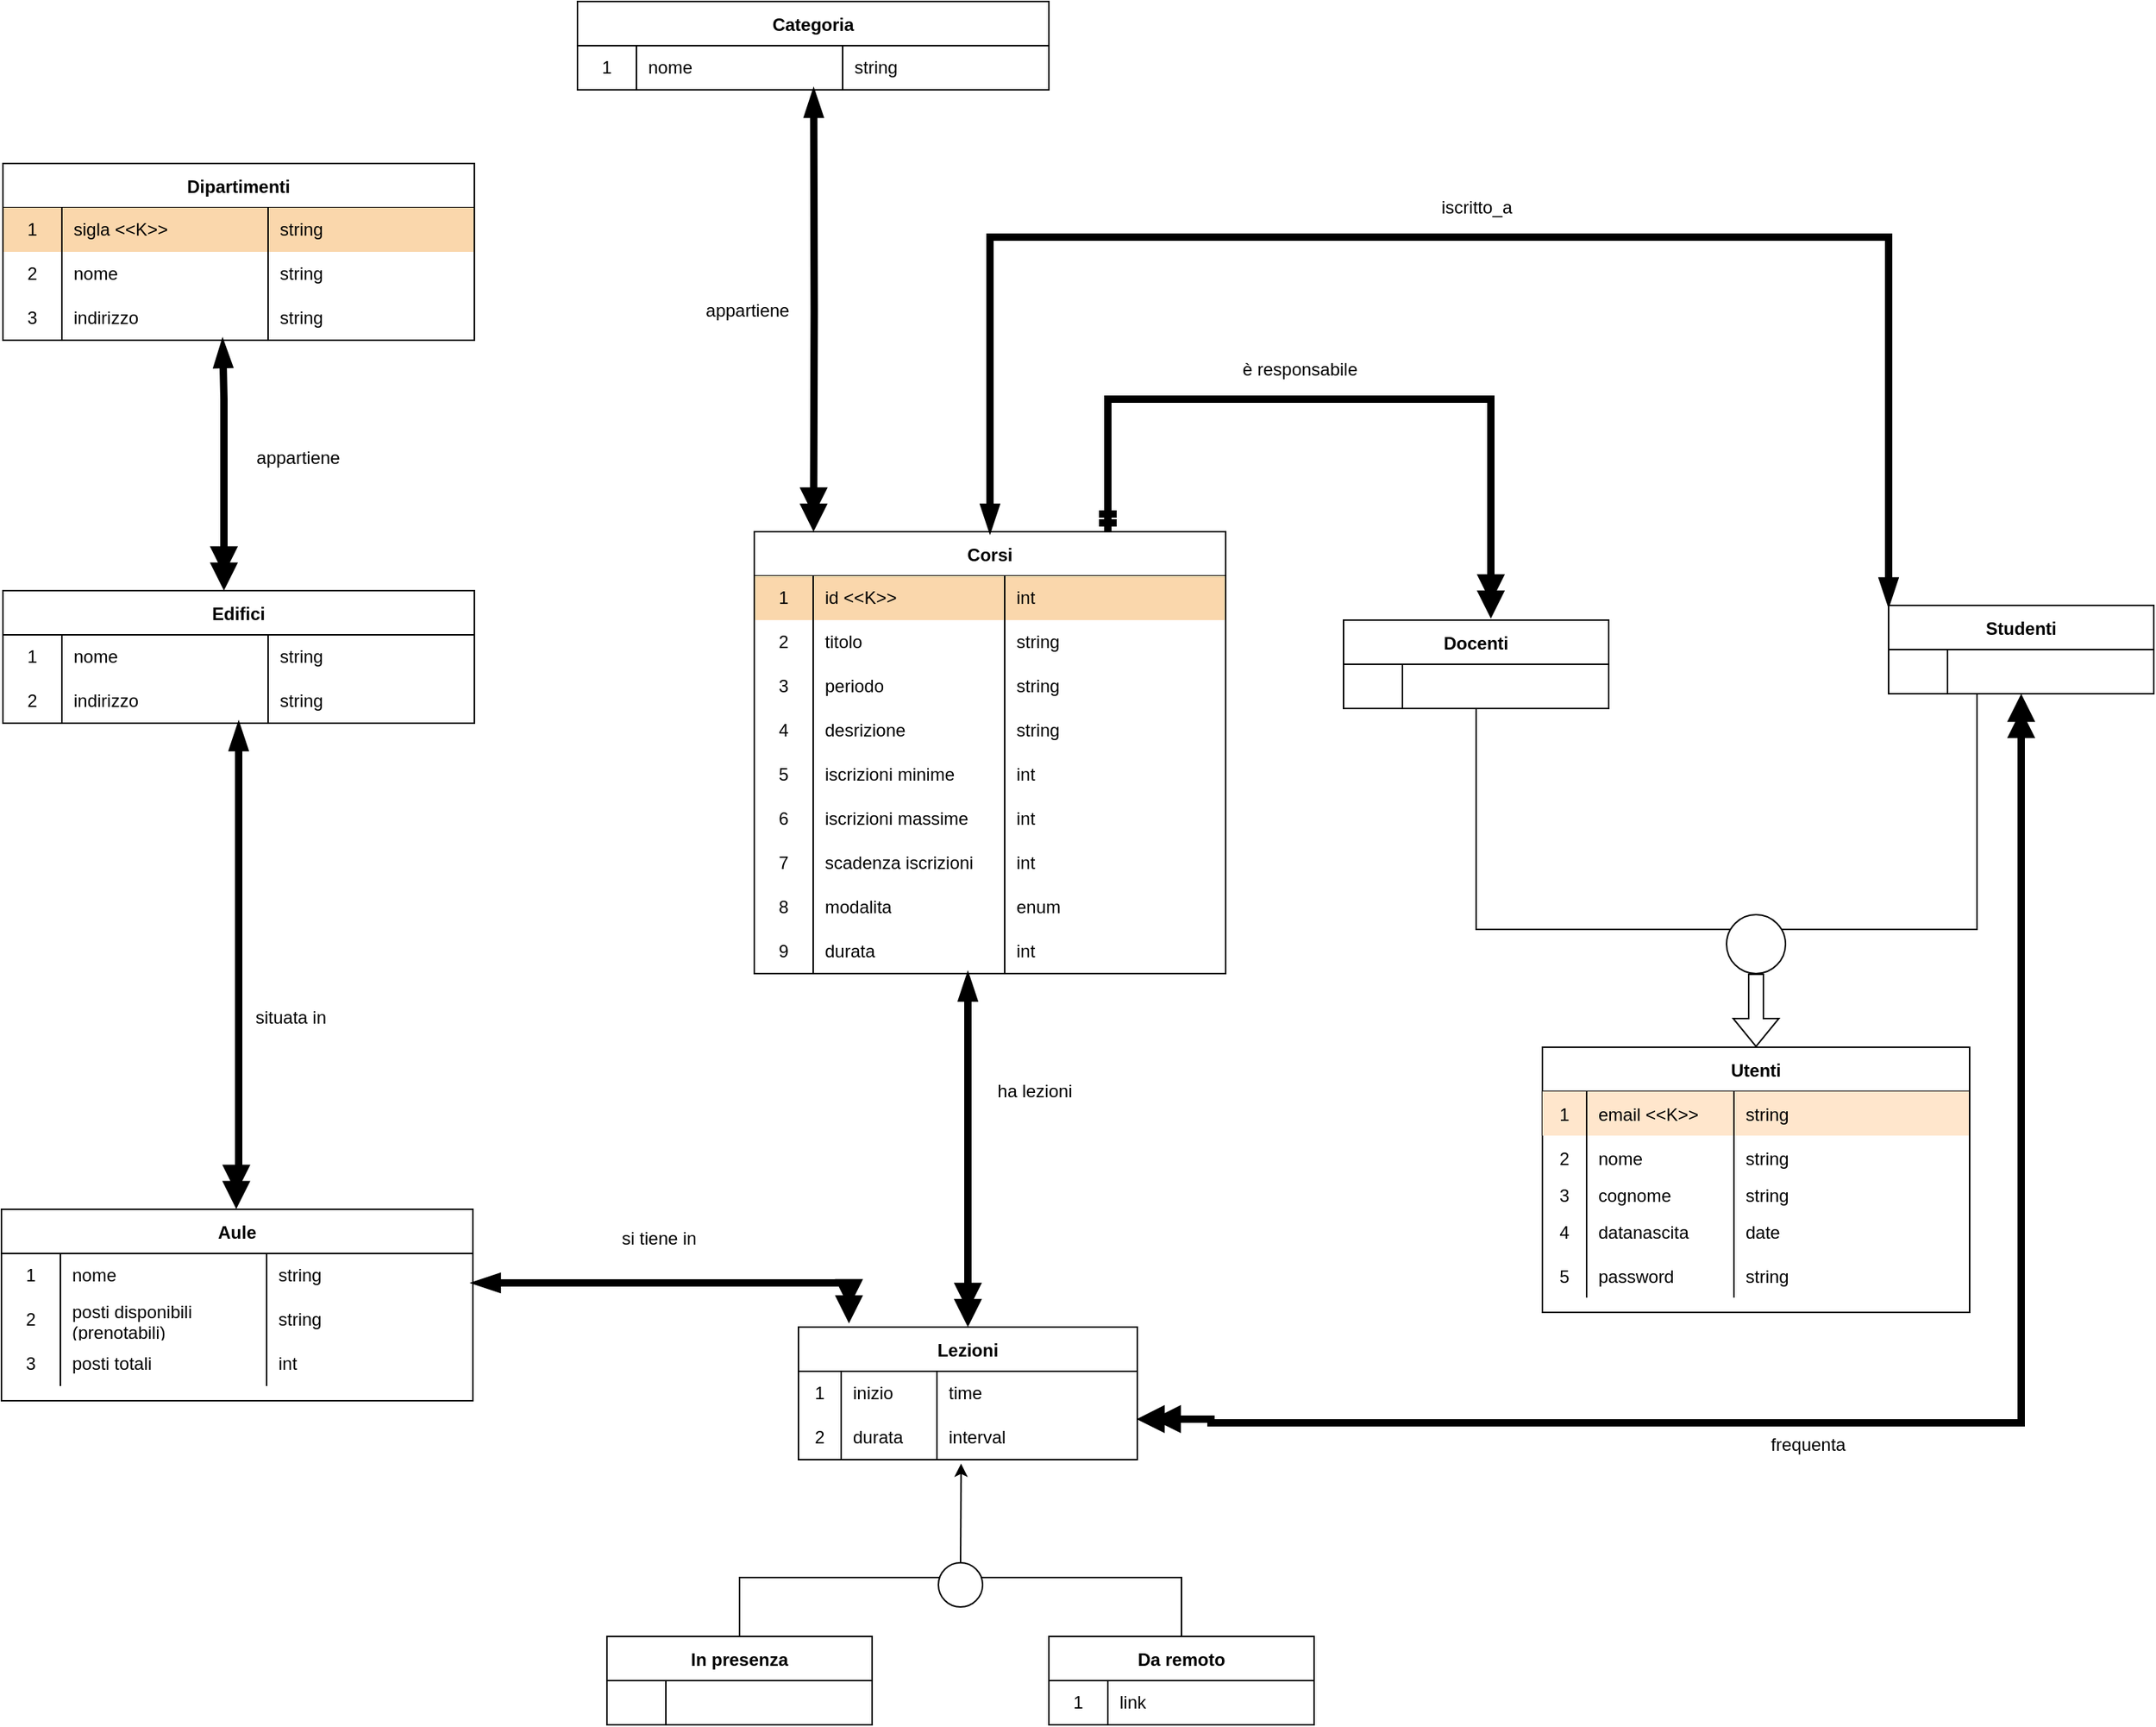 <mxfile version="20.0.3" type="device"><diagram id="sHn2VulerhKdcEC-MWLO" name="Page-1"><mxGraphModel dx="4858" dy="1851" grid="1" gridSize="10" guides="1" tooltips="1" connect="1" arrows="1" fold="1" page="1" pageScale="1" pageWidth="1200" pageHeight="1920" background="#ffffff" math="0" shadow="0"><root><mxCell id="0"/><mxCell id="1" parent="0"/><mxCell id="sQAmFmhZPRP_wy3EQSLz-35" style="edgeStyle=orthogonalEdgeStyle;rounded=0;orthogonalLoop=1;jettySize=auto;html=1;exitX=1;exitY=1;exitDx=0;exitDy=0;entryX=0;entryY=1;entryDx=0;entryDy=0;endArrow=none;endFill=0;" parent="1" source="sQAmFmhZPRP_wy3EQSLz-14" target="sQAmFmhZPRP_wy3EQSLz-24" edge="1"><mxGeometry relative="1" as="geometry"><Array as="points"><mxPoint x="500" y="540"/><mxPoint x="500" y="690"/><mxPoint x="840" y="690"/><mxPoint x="840" y="530"/></Array></mxGeometry></mxCell><mxCell id="sQAmFmhZPRP_wy3EQSLz-14" value="Docenti" style="shape=table;startSize=30;container=1;collapsible=0;childLayout=tableLayout;fixedRows=1;rowLines=0;fontStyle=1;" parent="1" vertex="1"><mxGeometry x="410" y="480" width="180" height="60" as="geometry"/></mxCell><mxCell id="sQAmFmhZPRP_wy3EQSLz-15" value="" style="shape=tableRow;horizontal=0;startSize=0;swimlaneHead=0;swimlaneBody=0;top=0;left=0;bottom=0;right=0;collapsible=0;dropTarget=0;fillColor=none;points=[[0,0.5],[1,0.5]];portConstraint=eastwest;" parent="sQAmFmhZPRP_wy3EQSLz-14" vertex="1"><mxGeometry y="30" width="180" height="30" as="geometry"/></mxCell><mxCell id="sQAmFmhZPRP_wy3EQSLz-16" value="" style="shape=partialRectangle;html=1;whiteSpace=wrap;connectable=0;fillColor=none;top=0;left=0;bottom=0;right=0;overflow=hidden;pointerEvents=1;" parent="sQAmFmhZPRP_wy3EQSLz-15" vertex="1"><mxGeometry width="40" height="30" as="geometry"><mxRectangle width="40" height="30" as="alternateBounds"/></mxGeometry></mxCell><mxCell id="sQAmFmhZPRP_wy3EQSLz-17" value="" style="shape=partialRectangle;html=1;whiteSpace=wrap;connectable=0;fillColor=none;top=0;left=0;bottom=0;right=0;align=left;spacingLeft=6;overflow=hidden;" parent="sQAmFmhZPRP_wy3EQSLz-15" vertex="1"><mxGeometry x="40" width="140" height="30" as="geometry"><mxRectangle width="140" height="30" as="alternateBounds"/></mxGeometry></mxCell><mxCell id="sQAmFmhZPRP_wy3EQSLz-104" style="edgeStyle=orthogonalEdgeStyle;rounded=0;orthogonalLoop=1;jettySize=auto;html=1;exitX=0.5;exitY=1;exitDx=0;exitDy=0;startArrow=doubleBlock;startFill=1;endArrow=doubleBlock;endFill=1;strokeWidth=5;entryX=0.998;entryY=1.082;entryDx=0;entryDy=0;entryPerimeter=0;" parent="1" source="sQAmFmhZPRP_wy3EQSLz-24" target="sQAmFmhZPRP_wy3EQSLz-38" edge="1"><mxGeometry relative="1" as="geometry"><mxPoint x="310" y="980" as="targetPoint"/><Array as="points"><mxPoint x="870" y="1025"/><mxPoint x="320" y="1025"/><mxPoint x="320" y="1023"/></Array></mxGeometry></mxCell><mxCell id="sQAmFmhZPRP_wy3EQSLz-24" value="Studenti" style="shape=table;startSize=30;container=1;collapsible=0;childLayout=tableLayout;fixedRows=1;rowLines=0;fontStyle=1;" parent="1" vertex="1"><mxGeometry x="780" y="470" width="180" height="60" as="geometry"/></mxCell><mxCell id="sQAmFmhZPRP_wy3EQSLz-25" value="" style="shape=tableRow;horizontal=0;startSize=0;swimlaneHead=0;swimlaneBody=0;top=0;left=0;bottom=0;right=0;collapsible=0;dropTarget=0;fillColor=none;points=[[0,0.5],[1,0.5]];portConstraint=eastwest;" parent="sQAmFmhZPRP_wy3EQSLz-24" vertex="1"><mxGeometry y="30" width="180" height="30" as="geometry"/></mxCell><mxCell id="sQAmFmhZPRP_wy3EQSLz-26" value="" style="shape=partialRectangle;html=1;whiteSpace=wrap;connectable=0;fillColor=none;top=0;left=0;bottom=0;right=0;overflow=hidden;pointerEvents=1;" parent="sQAmFmhZPRP_wy3EQSLz-25" vertex="1"><mxGeometry width="40" height="30" as="geometry"><mxRectangle width="40" height="30" as="alternateBounds"/></mxGeometry></mxCell><mxCell id="sQAmFmhZPRP_wy3EQSLz-27" value="" style="shape=partialRectangle;html=1;whiteSpace=wrap;connectable=0;fillColor=none;top=0;left=0;bottom=0;right=0;align=left;spacingLeft=6;overflow=hidden;" parent="sQAmFmhZPRP_wy3EQSLz-25" vertex="1"><mxGeometry x="40" width="140" height="30" as="geometry"><mxRectangle width="140" height="30" as="alternateBounds"/></mxGeometry></mxCell><mxCell id="sQAmFmhZPRP_wy3EQSLz-34" value="" style="shape=flexArrow;endArrow=classic;html=1;rounded=0;entryX=0.5;entryY=0;entryDx=0;entryDy=0;exitX=0.5;exitY=1;exitDx=0;exitDy=0;" parent="1" source="sQAmFmhZPRP_wy3EQSLz-36" edge="1"><mxGeometry width="50" height="50" relative="1" as="geometry"><mxPoint x="1060" y="600" as="sourcePoint"/><mxPoint x="690" y="770.0" as="targetPoint"/></mxGeometry></mxCell><mxCell id="sQAmFmhZPRP_wy3EQSLz-36" value="" style="ellipse;whiteSpace=wrap;html=1;aspect=fixed;" parent="1" vertex="1"><mxGeometry x="670" y="680" width="40" height="40" as="geometry"/></mxCell><mxCell id="sQAmFmhZPRP_wy3EQSLz-57" style="edgeStyle=orthogonalEdgeStyle;rounded=0;orthogonalLoop=1;jettySize=auto;html=1;endArrow=doubleBlock;endFill=1;strokeWidth=5;startArrow=ERmandOne;startFill=0;exitX=0.75;exitY=0;exitDx=0;exitDy=0;" parent="1" source="sQAmFmhZPRP_wy3EQSLz-47" edge="1"><mxGeometry relative="1" as="geometry"><Array as="points"><mxPoint x="250" y="330"/><mxPoint x="510" y="330"/></Array><mxPoint x="250" y="400" as="sourcePoint"/><mxPoint x="510" y="479" as="targetPoint"/></mxGeometry></mxCell><mxCell id="sQAmFmhZPRP_wy3EQSLz-59" style="edgeStyle=orthogonalEdgeStyle;rounded=0;orthogonalLoop=1;jettySize=auto;html=1;exitX=0.5;exitY=0;exitDx=0;exitDy=0;startArrow=doubleBlock;startFill=1;endArrow=blockThin;endFill=1;strokeWidth=5;" parent="1" source="sQAmFmhZPRP_wy3EQSLz-37" target="BgBMR0__uQjjsZfcV39S-42" edge="1"><mxGeometry relative="1" as="geometry"><mxPoint x="160" y="730" as="targetPoint"/><Array as="points"><mxPoint x="155" y="720"/><mxPoint x="155" y="720"/></Array></mxGeometry></mxCell><mxCell id="sQAmFmhZPRP_wy3EQSLz-81" style="edgeStyle=orthogonalEdgeStyle;rounded=0;orthogonalLoop=1;jettySize=auto;html=1;exitX=0.149;exitY=-0.028;exitDx=0;exitDy=0;startArrow=doubleBlock;startFill=1;endArrow=blockThin;endFill=1;strokeWidth=5;exitPerimeter=0;" parent="1" source="sQAmFmhZPRP_wy3EQSLz-37" target="sQAmFmhZPRP_wy3EQSLz-60" edge="1"><mxGeometry relative="1" as="geometry"><mxPoint x="-930" y="660" as="sourcePoint"/><Array as="points"><mxPoint x="74" y="930"/></Array></mxGeometry></mxCell><mxCell id="sQAmFmhZPRP_wy3EQSLz-37" value="Lezioni" style="shape=table;startSize=30;container=1;collapsible=0;childLayout=tableLayout;fixedRows=1;rowLines=0;fontStyle=1;" parent="1" vertex="1"><mxGeometry x="40" y="960" width="230" height="90" as="geometry"/></mxCell><mxCell id="sQAmFmhZPRP_wy3EQSLz-38" value="" style="shape=tableRow;horizontal=0;startSize=0;swimlaneHead=0;swimlaneBody=0;top=0;left=0;bottom=0;right=0;collapsible=0;dropTarget=0;fillColor=none;points=[[0,0.5],[1,0.5]];portConstraint=eastwest;" parent="sQAmFmhZPRP_wy3EQSLz-37" vertex="1"><mxGeometry y="30" width="230" height="30" as="geometry"/></mxCell><mxCell id="sQAmFmhZPRP_wy3EQSLz-39" value="1" style="shape=partialRectangle;html=1;whiteSpace=wrap;connectable=0;fillColor=none;top=0;left=0;bottom=0;right=0;overflow=hidden;pointerEvents=1;" parent="sQAmFmhZPRP_wy3EQSLz-38" vertex="1"><mxGeometry width="29" height="30" as="geometry"><mxRectangle width="29" height="30" as="alternateBounds"/></mxGeometry></mxCell><mxCell id="sQAmFmhZPRP_wy3EQSLz-40" value="inizio&lt;span style=&quot;white-space: pre;&quot;&gt;&#9;&lt;/span&gt;" style="shape=partialRectangle;html=1;whiteSpace=wrap;connectable=0;fillColor=none;top=0;left=0;bottom=0;right=0;align=left;spacingLeft=6;overflow=hidden;" parent="sQAmFmhZPRP_wy3EQSLz-38" vertex="1"><mxGeometry x="29" width="65" height="30" as="geometry"><mxRectangle width="65" height="30" as="alternateBounds"/></mxGeometry></mxCell><mxCell id="BgBMR0__uQjjsZfcV39S-61" value="time" style="shape=partialRectangle;html=1;whiteSpace=wrap;connectable=0;fillColor=none;top=0;left=0;bottom=0;right=0;align=left;spacingLeft=6;overflow=hidden;" parent="sQAmFmhZPRP_wy3EQSLz-38" vertex="1"><mxGeometry x="94" width="136" height="30" as="geometry"><mxRectangle width="136" height="30" as="alternateBounds"/></mxGeometry></mxCell><mxCell id="sQAmFmhZPRP_wy3EQSLz-41" value="" style="shape=tableRow;horizontal=0;startSize=0;swimlaneHead=0;swimlaneBody=0;top=0;left=0;bottom=0;right=0;collapsible=0;dropTarget=0;fillColor=none;points=[[0,0.5],[1,0.5]];portConstraint=eastwest;" parent="sQAmFmhZPRP_wy3EQSLz-37" vertex="1"><mxGeometry y="60" width="230" height="30" as="geometry"/></mxCell><mxCell id="sQAmFmhZPRP_wy3EQSLz-42" value="2" style="shape=partialRectangle;html=1;whiteSpace=wrap;connectable=0;fillColor=none;top=0;left=0;bottom=0;right=0;overflow=hidden;" parent="sQAmFmhZPRP_wy3EQSLz-41" vertex="1"><mxGeometry width="29" height="30" as="geometry"><mxRectangle width="29" height="30" as="alternateBounds"/></mxGeometry></mxCell><mxCell id="sQAmFmhZPRP_wy3EQSLz-43" value="durata" style="shape=partialRectangle;html=1;whiteSpace=wrap;connectable=0;fillColor=none;top=0;left=0;bottom=0;right=0;align=left;spacingLeft=6;overflow=hidden;" parent="sQAmFmhZPRP_wy3EQSLz-41" vertex="1"><mxGeometry x="29" width="65" height="30" as="geometry"><mxRectangle width="65" height="30" as="alternateBounds"/></mxGeometry></mxCell><mxCell id="BgBMR0__uQjjsZfcV39S-62" value="interval" style="shape=partialRectangle;html=1;whiteSpace=wrap;connectable=0;fillColor=none;top=0;left=0;bottom=0;right=0;align=left;spacingLeft=6;overflow=hidden;" parent="sQAmFmhZPRP_wy3EQSLz-41" vertex="1"><mxGeometry x="94" width="136" height="30" as="geometry"><mxRectangle width="136" height="30" as="alternateBounds"/></mxGeometry></mxCell><mxCell id="sQAmFmhZPRP_wy3EQSLz-47" value="Corsi" style="shape=table;startSize=30;container=1;collapsible=0;childLayout=tableLayout;fixedRows=1;rowLines=0;fontStyle=1;" parent="1" vertex="1"><mxGeometry x="10" y="420" width="320" height="300" as="geometry"/></mxCell><mxCell id="sQAmFmhZPRP_wy3EQSLz-153" style="shape=tableRow;horizontal=0;startSize=0;swimlaneHead=0;swimlaneBody=0;top=0;left=0;bottom=0;right=0;collapsible=0;dropTarget=0;fillColor=none;points=[[0,0.5],[1,0.5]];portConstraint=eastwest;" parent="sQAmFmhZPRP_wy3EQSLz-47" vertex="1"><mxGeometry y="30" width="320" height="30" as="geometry"/></mxCell><mxCell id="sQAmFmhZPRP_wy3EQSLz-154" value="1" style="shape=partialRectangle;html=1;whiteSpace=wrap;connectable=0;fillColor=#fad7ac;top=0;left=1;bottom=0;right=1;overflow=hidden;pointerEvents=1;strokeColor=#000000;" parent="sQAmFmhZPRP_wy3EQSLz-153" vertex="1"><mxGeometry width="40" height="30" as="geometry"><mxRectangle width="40" height="30" as="alternateBounds"/></mxGeometry></mxCell><mxCell id="sQAmFmhZPRP_wy3EQSLz-155" value="id &amp;lt;&amp;lt;K&amp;gt;&amp;gt;" style="shape=partialRectangle;html=1;whiteSpace=wrap;connectable=0;fillColor=#fad7ac;top=0;left=1;bottom=0;right=1;align=left;spacingLeft=6;overflow=hidden;strokeColor=#000000;" parent="sQAmFmhZPRP_wy3EQSLz-153" vertex="1"><mxGeometry x="40" width="130" height="30" as="geometry"><mxRectangle width="130" height="30" as="alternateBounds"/></mxGeometry></mxCell><mxCell id="BgBMR0__uQjjsZfcV39S-34" value="int" style="shape=partialRectangle;html=1;whiteSpace=wrap;connectable=0;fillColor=#fad7ac;top=0;left=1;bottom=0;right=1;align=left;spacingLeft=6;overflow=hidden;strokeColor=#000000;" parent="sQAmFmhZPRP_wy3EQSLz-153" vertex="1"><mxGeometry x="170" width="150" height="30" as="geometry"><mxRectangle width="150" height="30" as="alternateBounds"/></mxGeometry></mxCell><mxCell id="sQAmFmhZPRP_wy3EQSLz-48" value="" style="shape=tableRow;horizontal=0;startSize=0;swimlaneHead=0;swimlaneBody=0;top=0;left=0;bottom=0;right=0;collapsible=0;dropTarget=0;fillColor=none;points=[[0,0.5],[1,0.5]];portConstraint=eastwest;" parent="sQAmFmhZPRP_wy3EQSLz-47" vertex="1"><mxGeometry y="60" width="320" height="30" as="geometry"/></mxCell><mxCell id="sQAmFmhZPRP_wy3EQSLz-49" value="2" style="shape=partialRectangle;html=1;whiteSpace=wrap;connectable=0;fillColor=none;top=0;left=0;bottom=0;right=0;overflow=hidden;pointerEvents=1;" parent="sQAmFmhZPRP_wy3EQSLz-48" vertex="1"><mxGeometry width="40" height="30" as="geometry"><mxRectangle width="40" height="30" as="alternateBounds"/></mxGeometry></mxCell><mxCell id="sQAmFmhZPRP_wy3EQSLz-50" value="titolo" style="shape=partialRectangle;html=1;whiteSpace=wrap;connectable=0;fillColor=none;top=0;left=0;bottom=0;right=0;align=left;spacingLeft=6;overflow=hidden;" parent="sQAmFmhZPRP_wy3EQSLz-48" vertex="1"><mxGeometry x="40" width="130" height="30" as="geometry"><mxRectangle width="130" height="30" as="alternateBounds"/></mxGeometry></mxCell><mxCell id="BgBMR0__uQjjsZfcV39S-35" value="string" style="shape=partialRectangle;html=1;whiteSpace=wrap;connectable=0;fillColor=none;top=0;left=0;bottom=0;right=0;align=left;spacingLeft=6;overflow=hidden;" parent="sQAmFmhZPRP_wy3EQSLz-48" vertex="1"><mxGeometry x="170" width="150" height="30" as="geometry"><mxRectangle width="150" height="30" as="alternateBounds"/></mxGeometry></mxCell><mxCell id="sQAmFmhZPRP_wy3EQSLz-51" value="" style="shape=tableRow;horizontal=0;startSize=0;swimlaneHead=0;swimlaneBody=0;top=0;left=0;bottom=0;right=0;collapsible=0;dropTarget=0;fillColor=none;points=[[0,0.5],[1,0.5]];portConstraint=eastwest;" parent="sQAmFmhZPRP_wy3EQSLz-47" vertex="1"><mxGeometry y="90" width="320" height="30" as="geometry"/></mxCell><mxCell id="sQAmFmhZPRP_wy3EQSLz-52" value="3" style="shape=partialRectangle;html=1;whiteSpace=wrap;connectable=0;fillColor=none;top=0;left=0;bottom=0;right=0;overflow=hidden;" parent="sQAmFmhZPRP_wy3EQSLz-51" vertex="1"><mxGeometry width="40" height="30" as="geometry"><mxRectangle width="40" height="30" as="alternateBounds"/></mxGeometry></mxCell><mxCell id="sQAmFmhZPRP_wy3EQSLz-53" value="periodo" style="shape=partialRectangle;html=1;whiteSpace=wrap;connectable=0;fillColor=none;top=0;left=0;bottom=0;right=0;align=left;spacingLeft=6;overflow=hidden;" parent="sQAmFmhZPRP_wy3EQSLz-51" vertex="1"><mxGeometry x="40" width="130" height="30" as="geometry"><mxRectangle width="130" height="30" as="alternateBounds"/></mxGeometry></mxCell><mxCell id="BgBMR0__uQjjsZfcV39S-36" value="string" style="shape=partialRectangle;html=1;whiteSpace=wrap;connectable=0;fillColor=none;top=0;left=0;bottom=0;right=0;align=left;spacingLeft=6;overflow=hidden;" parent="sQAmFmhZPRP_wy3EQSLz-51" vertex="1"><mxGeometry x="170" width="150" height="30" as="geometry"><mxRectangle width="150" height="30" as="alternateBounds"/></mxGeometry></mxCell><mxCell id="sQAmFmhZPRP_wy3EQSLz-54" value="" style="shape=tableRow;horizontal=0;startSize=0;swimlaneHead=0;swimlaneBody=0;top=0;left=0;bottom=0;right=0;collapsible=0;dropTarget=0;fillColor=none;points=[[0,0.5],[1,0.5]];portConstraint=eastwest;" parent="sQAmFmhZPRP_wy3EQSLz-47" vertex="1"><mxGeometry y="120" width="320" height="30" as="geometry"/></mxCell><mxCell id="sQAmFmhZPRP_wy3EQSLz-55" value="4" style="shape=partialRectangle;html=1;whiteSpace=wrap;connectable=0;fillColor=none;top=0;left=0;bottom=0;right=0;overflow=hidden;" parent="sQAmFmhZPRP_wy3EQSLz-54" vertex="1"><mxGeometry width="40" height="30" as="geometry"><mxRectangle width="40" height="30" as="alternateBounds"/></mxGeometry></mxCell><mxCell id="sQAmFmhZPRP_wy3EQSLz-56" value="desrizione" style="shape=partialRectangle;html=1;whiteSpace=wrap;connectable=0;fillColor=none;top=0;left=0;bottom=0;right=0;align=left;spacingLeft=6;overflow=hidden;" parent="sQAmFmhZPRP_wy3EQSLz-54" vertex="1"><mxGeometry x="40" width="130" height="30" as="geometry"><mxRectangle width="130" height="30" as="alternateBounds"/></mxGeometry></mxCell><mxCell id="BgBMR0__uQjjsZfcV39S-37" value="string" style="shape=partialRectangle;html=1;whiteSpace=wrap;connectable=0;fillColor=none;top=0;left=0;bottom=0;right=0;align=left;spacingLeft=6;overflow=hidden;" parent="sQAmFmhZPRP_wy3EQSLz-54" vertex="1"><mxGeometry x="170" width="150" height="30" as="geometry"><mxRectangle width="150" height="30" as="alternateBounds"/></mxGeometry></mxCell><mxCell id="sQAmFmhZPRP_wy3EQSLz-147" style="shape=tableRow;horizontal=0;startSize=0;swimlaneHead=0;swimlaneBody=0;top=0;left=0;bottom=0;right=0;collapsible=0;dropTarget=0;fillColor=none;points=[[0,0.5],[1,0.5]];portConstraint=eastwest;" parent="sQAmFmhZPRP_wy3EQSLz-47" vertex="1"><mxGeometry y="150" width="320" height="30" as="geometry"/></mxCell><mxCell id="sQAmFmhZPRP_wy3EQSLz-148" value="5" style="shape=partialRectangle;html=1;whiteSpace=wrap;connectable=0;fillColor=none;top=0;left=0;bottom=0;right=0;overflow=hidden;" parent="sQAmFmhZPRP_wy3EQSLz-147" vertex="1"><mxGeometry width="40" height="30" as="geometry"><mxRectangle width="40" height="30" as="alternateBounds"/></mxGeometry></mxCell><mxCell id="sQAmFmhZPRP_wy3EQSLz-149" value="iscrizioni minime" style="shape=partialRectangle;html=1;whiteSpace=wrap;connectable=0;fillColor=none;top=0;left=0;bottom=0;right=0;align=left;spacingLeft=6;overflow=hidden;" parent="sQAmFmhZPRP_wy3EQSLz-147" vertex="1"><mxGeometry x="40" width="130" height="30" as="geometry"><mxRectangle width="130" height="30" as="alternateBounds"/></mxGeometry></mxCell><mxCell id="BgBMR0__uQjjsZfcV39S-38" value="int" style="shape=partialRectangle;html=1;whiteSpace=wrap;connectable=0;fillColor=none;top=0;left=0;bottom=0;right=0;align=left;spacingLeft=6;overflow=hidden;" parent="sQAmFmhZPRP_wy3EQSLz-147" vertex="1"><mxGeometry x="170" width="150" height="30" as="geometry"><mxRectangle width="150" height="30" as="alternateBounds"/></mxGeometry></mxCell><mxCell id="BgBMR0__uQjjsZfcV39S-22" style="shape=tableRow;horizontal=0;startSize=0;swimlaneHead=0;swimlaneBody=0;top=0;left=0;bottom=0;right=0;collapsible=0;dropTarget=0;fillColor=none;points=[[0,0.5],[1,0.5]];portConstraint=eastwest;" parent="sQAmFmhZPRP_wy3EQSLz-47" vertex="1"><mxGeometry y="180" width="320" height="30" as="geometry"/></mxCell><mxCell id="BgBMR0__uQjjsZfcV39S-23" value="6" style="shape=partialRectangle;html=1;whiteSpace=wrap;connectable=0;fillColor=none;top=0;left=0;bottom=0;right=0;overflow=hidden;" parent="BgBMR0__uQjjsZfcV39S-22" vertex="1"><mxGeometry width="40" height="30" as="geometry"><mxRectangle width="40" height="30" as="alternateBounds"/></mxGeometry></mxCell><mxCell id="BgBMR0__uQjjsZfcV39S-24" value="iscrizioni massime" style="shape=partialRectangle;html=1;whiteSpace=wrap;connectable=0;fillColor=none;top=0;left=0;bottom=0;right=0;align=left;spacingLeft=6;overflow=hidden;" parent="BgBMR0__uQjjsZfcV39S-22" vertex="1"><mxGeometry x="40" width="130" height="30" as="geometry"><mxRectangle width="130" height="30" as="alternateBounds"/></mxGeometry></mxCell><mxCell id="BgBMR0__uQjjsZfcV39S-39" value="int" style="shape=partialRectangle;html=1;whiteSpace=wrap;connectable=0;fillColor=none;top=0;left=0;bottom=0;right=0;align=left;spacingLeft=6;overflow=hidden;" parent="BgBMR0__uQjjsZfcV39S-22" vertex="1"><mxGeometry x="170" width="150" height="30" as="geometry"><mxRectangle width="150" height="30" as="alternateBounds"/></mxGeometry></mxCell><mxCell id="BgBMR0__uQjjsZfcV39S-25" style="shape=tableRow;horizontal=0;startSize=0;swimlaneHead=0;swimlaneBody=0;top=0;left=0;bottom=0;right=0;collapsible=0;dropTarget=0;fillColor=none;points=[[0,0.5],[1,0.5]];portConstraint=eastwest;" parent="sQAmFmhZPRP_wy3EQSLz-47" vertex="1"><mxGeometry y="210" width="320" height="30" as="geometry"/></mxCell><mxCell id="BgBMR0__uQjjsZfcV39S-26" value="7" style="shape=partialRectangle;html=1;whiteSpace=wrap;connectable=0;fillColor=none;top=0;left=0;bottom=0;right=0;overflow=hidden;" parent="BgBMR0__uQjjsZfcV39S-25" vertex="1"><mxGeometry width="40" height="30" as="geometry"><mxRectangle width="40" height="30" as="alternateBounds"/></mxGeometry></mxCell><mxCell id="BgBMR0__uQjjsZfcV39S-27" value="scadenza iscrizioni" style="shape=partialRectangle;html=1;whiteSpace=wrap;connectable=0;fillColor=none;top=0;left=0;bottom=0;right=0;align=left;spacingLeft=6;overflow=hidden;" parent="BgBMR0__uQjjsZfcV39S-25" vertex="1"><mxGeometry x="40" width="130" height="30" as="geometry"><mxRectangle width="130" height="30" as="alternateBounds"/></mxGeometry></mxCell><mxCell id="BgBMR0__uQjjsZfcV39S-40" value="int" style="shape=partialRectangle;html=1;whiteSpace=wrap;connectable=0;fillColor=none;top=0;left=0;bottom=0;right=0;align=left;spacingLeft=6;overflow=hidden;" parent="BgBMR0__uQjjsZfcV39S-25" vertex="1"><mxGeometry x="170" width="150" height="30" as="geometry"><mxRectangle width="150" height="30" as="alternateBounds"/></mxGeometry></mxCell><mxCell id="BgBMR0__uQjjsZfcV39S-28" style="shape=tableRow;horizontal=0;startSize=0;swimlaneHead=0;swimlaneBody=0;top=0;left=0;bottom=0;right=0;collapsible=0;dropTarget=0;fillColor=none;points=[[0,0.5],[1,0.5]];portConstraint=eastwest;" parent="sQAmFmhZPRP_wy3EQSLz-47" vertex="1"><mxGeometry y="240" width="320" height="30" as="geometry"/></mxCell><mxCell id="BgBMR0__uQjjsZfcV39S-29" value="8" style="shape=partialRectangle;html=1;whiteSpace=wrap;connectable=0;fillColor=none;top=0;left=0;bottom=0;right=0;overflow=hidden;" parent="BgBMR0__uQjjsZfcV39S-28" vertex="1"><mxGeometry width="40" height="30" as="geometry"><mxRectangle width="40" height="30" as="alternateBounds"/></mxGeometry></mxCell><mxCell id="BgBMR0__uQjjsZfcV39S-30" value="modalita" style="shape=partialRectangle;html=1;whiteSpace=wrap;connectable=0;fillColor=none;top=0;left=0;bottom=0;right=0;align=left;spacingLeft=6;overflow=hidden;" parent="BgBMR0__uQjjsZfcV39S-28" vertex="1"><mxGeometry x="40" width="130" height="30" as="geometry"><mxRectangle width="130" height="30" as="alternateBounds"/></mxGeometry></mxCell><mxCell id="BgBMR0__uQjjsZfcV39S-41" value="enum" style="shape=partialRectangle;html=1;whiteSpace=wrap;connectable=0;fillColor=none;top=0;left=0;bottom=0;right=0;align=left;spacingLeft=6;overflow=hidden;" parent="BgBMR0__uQjjsZfcV39S-28" vertex="1"><mxGeometry x="170" width="150" height="30" as="geometry"><mxRectangle width="150" height="30" as="alternateBounds"/></mxGeometry></mxCell><mxCell id="BgBMR0__uQjjsZfcV39S-42" style="shape=tableRow;horizontal=0;startSize=0;swimlaneHead=0;swimlaneBody=0;top=0;left=0;bottom=0;right=0;collapsible=0;dropTarget=0;fillColor=none;points=[[0,0.5],[1,0.5]];portConstraint=eastwest;" parent="sQAmFmhZPRP_wy3EQSLz-47" vertex="1"><mxGeometry y="270" width="320" height="30" as="geometry"/></mxCell><mxCell id="BgBMR0__uQjjsZfcV39S-43" value="9" style="shape=partialRectangle;html=1;whiteSpace=wrap;connectable=0;fillColor=none;top=0;left=0;bottom=0;right=0;overflow=hidden;" parent="BgBMR0__uQjjsZfcV39S-42" vertex="1"><mxGeometry width="40" height="30" as="geometry"><mxRectangle width="40" height="30" as="alternateBounds"/></mxGeometry></mxCell><mxCell id="BgBMR0__uQjjsZfcV39S-44" value="durata" style="shape=partialRectangle;html=1;whiteSpace=wrap;connectable=0;fillColor=none;top=0;left=0;bottom=0;right=0;align=left;spacingLeft=6;overflow=hidden;" parent="BgBMR0__uQjjsZfcV39S-42" vertex="1"><mxGeometry x="40" width="130" height="30" as="geometry"><mxRectangle width="130" height="30" as="alternateBounds"/></mxGeometry></mxCell><mxCell id="BgBMR0__uQjjsZfcV39S-45" value="int" style="shape=partialRectangle;html=1;whiteSpace=wrap;connectable=0;fillColor=none;top=0;left=0;bottom=0;right=0;align=left;spacingLeft=6;overflow=hidden;" parent="BgBMR0__uQjjsZfcV39S-42" vertex="1"><mxGeometry x="170" width="150" height="30" as="geometry"><mxRectangle width="150" height="30" as="alternateBounds"/></mxGeometry></mxCell><mxCell id="sQAmFmhZPRP_wy3EQSLz-80" style="edgeStyle=orthogonalEdgeStyle;rounded=0;orthogonalLoop=1;jettySize=auto;html=1;entryX=0.5;entryY=1;entryDx=0;entryDy=0;startArrow=doubleBlock;startFill=1;endArrow=blockThin;endFill=1;strokeWidth=5;exitX=0.498;exitY=-0.001;exitDx=0;exitDy=0;exitPerimeter=0;" parent="1" source="sQAmFmhZPRP_wy3EQSLz-60" target="sQAmFmhZPRP_wy3EQSLz-70" edge="1"><mxGeometry relative="1" as="geometry"><Array as="points"><mxPoint x="-342" y="860"/><mxPoint x="-340" y="860"/></Array><mxPoint x="-330" y="870" as="sourcePoint"/></mxGeometry></mxCell><mxCell id="sQAmFmhZPRP_wy3EQSLz-60" value="Aule" style="shape=table;startSize=30;container=1;collapsible=0;childLayout=tableLayout;fixedRows=1;rowLines=0;fontStyle=1;" parent="1" vertex="1"><mxGeometry x="-501" y="880" width="320" height="130" as="geometry"/></mxCell><mxCell id="sQAmFmhZPRP_wy3EQSLz-61" value="" style="shape=tableRow;horizontal=0;startSize=0;swimlaneHead=0;swimlaneBody=0;top=0;left=0;bottom=0;right=0;collapsible=0;dropTarget=0;fillColor=none;points=[[0,0.5],[1,0.5]];portConstraint=eastwest;" parent="sQAmFmhZPRP_wy3EQSLz-60" vertex="1"><mxGeometry y="30" width="320" height="30" as="geometry"/></mxCell><mxCell id="sQAmFmhZPRP_wy3EQSLz-62" value="1" style="shape=partialRectangle;html=1;whiteSpace=wrap;connectable=0;fillColor=none;top=0;left=0;bottom=0;right=0;overflow=hidden;pointerEvents=1;" parent="sQAmFmhZPRP_wy3EQSLz-61" vertex="1"><mxGeometry width="40" height="30" as="geometry"><mxRectangle width="40" height="30" as="alternateBounds"/></mxGeometry></mxCell><mxCell id="sQAmFmhZPRP_wy3EQSLz-63" value="nome&lt;span style=&quot;white-space: pre;&quot;&gt;&#9;&lt;/span&gt;" style="shape=partialRectangle;html=1;whiteSpace=wrap;connectable=0;fillColor=none;top=0;left=0;bottom=0;right=0;align=left;spacingLeft=6;overflow=hidden;" parent="sQAmFmhZPRP_wy3EQSLz-61" vertex="1"><mxGeometry x="40" width="140" height="30" as="geometry"><mxRectangle width="140" height="30" as="alternateBounds"/></mxGeometry></mxCell><mxCell id="BgBMR0__uQjjsZfcV39S-64" value="string" style="shape=partialRectangle;html=1;whiteSpace=wrap;connectable=0;fillColor=none;top=0;left=0;bottom=0;right=0;align=left;spacingLeft=6;overflow=hidden;" parent="sQAmFmhZPRP_wy3EQSLz-61" vertex="1"><mxGeometry x="180" width="140" height="30" as="geometry"><mxRectangle width="140" height="30" as="alternateBounds"/></mxGeometry></mxCell><mxCell id="sQAmFmhZPRP_wy3EQSLz-64" value="" style="shape=tableRow;horizontal=0;startSize=0;swimlaneHead=0;swimlaneBody=0;top=0;left=0;bottom=0;right=0;collapsible=0;dropTarget=0;fillColor=none;points=[[0,0.5],[1,0.5]];portConstraint=eastwest;" parent="sQAmFmhZPRP_wy3EQSLz-60" vertex="1"><mxGeometry y="60" width="320" height="30" as="geometry"/></mxCell><mxCell id="sQAmFmhZPRP_wy3EQSLz-65" value="2" style="shape=partialRectangle;html=1;whiteSpace=wrap;connectable=0;fillColor=none;top=0;left=0;bottom=0;right=0;overflow=hidden;" parent="sQAmFmhZPRP_wy3EQSLz-64" vertex="1"><mxGeometry width="40" height="30" as="geometry"><mxRectangle width="40" height="30" as="alternateBounds"/></mxGeometry></mxCell><mxCell id="sQAmFmhZPRP_wy3EQSLz-66" value="posti disponibili (prenotabili)" style="shape=partialRectangle;html=1;whiteSpace=wrap;connectable=0;fillColor=none;top=0;left=0;bottom=0;right=0;align=left;spacingLeft=6;overflow=hidden;" parent="sQAmFmhZPRP_wy3EQSLz-64" vertex="1"><mxGeometry x="40" width="140" height="30" as="geometry"><mxRectangle width="140" height="30" as="alternateBounds"/></mxGeometry></mxCell><mxCell id="BgBMR0__uQjjsZfcV39S-65" value="string" style="shape=partialRectangle;html=1;whiteSpace=wrap;connectable=0;fillColor=none;top=0;left=0;bottom=0;right=0;align=left;spacingLeft=6;overflow=hidden;" parent="sQAmFmhZPRP_wy3EQSLz-64" vertex="1"><mxGeometry x="180" width="140" height="30" as="geometry"><mxRectangle width="140" height="30" as="alternateBounds"/></mxGeometry></mxCell><mxCell id="sQAmFmhZPRP_wy3EQSLz-67" value="" style="shape=tableRow;horizontal=0;startSize=0;swimlaneHead=0;swimlaneBody=0;top=0;left=0;bottom=0;right=0;collapsible=0;dropTarget=0;fillColor=none;points=[[0,0.5],[1,0.5]];portConstraint=eastwest;" parent="sQAmFmhZPRP_wy3EQSLz-60" vertex="1"><mxGeometry y="90" width="320" height="30" as="geometry"/></mxCell><mxCell id="sQAmFmhZPRP_wy3EQSLz-68" value="3" style="shape=partialRectangle;html=1;whiteSpace=wrap;connectable=0;fillColor=none;top=0;left=0;bottom=0;right=0;overflow=hidden;" parent="sQAmFmhZPRP_wy3EQSLz-67" vertex="1"><mxGeometry width="40" height="30" as="geometry"><mxRectangle width="40" height="30" as="alternateBounds"/></mxGeometry></mxCell><mxCell id="sQAmFmhZPRP_wy3EQSLz-69" value="posti totali" style="shape=partialRectangle;html=1;whiteSpace=wrap;connectable=0;fillColor=none;top=0;left=0;bottom=0;right=0;align=left;spacingLeft=6;overflow=hidden;" parent="sQAmFmhZPRP_wy3EQSLz-67" vertex="1"><mxGeometry x="40" width="140" height="30" as="geometry"><mxRectangle width="140" height="30" as="alternateBounds"/></mxGeometry></mxCell><mxCell id="BgBMR0__uQjjsZfcV39S-66" value="int" style="shape=partialRectangle;html=1;whiteSpace=wrap;connectable=0;fillColor=none;top=0;left=0;bottom=0;right=0;align=left;spacingLeft=6;overflow=hidden;" parent="sQAmFmhZPRP_wy3EQSLz-67" vertex="1"><mxGeometry x="180" width="140" height="30" as="geometry"><mxRectangle width="140" height="30" as="alternateBounds"/></mxGeometry></mxCell><mxCell id="sQAmFmhZPRP_wy3EQSLz-70" value="Edifici" style="shape=table;startSize=30;container=1;collapsible=0;childLayout=tableLayout;fixedRows=1;rowLines=0;fontStyle=1;" parent="1" vertex="1"><mxGeometry x="-500" y="460" width="320" height="90" as="geometry"/></mxCell><mxCell id="sQAmFmhZPRP_wy3EQSLz-71" value="" style="shape=tableRow;horizontal=0;startSize=0;swimlaneHead=0;swimlaneBody=0;top=0;left=0;bottom=0;right=0;collapsible=0;dropTarget=0;fillColor=none;points=[[0,0.5],[1,0.5]];portConstraint=eastwest;" parent="sQAmFmhZPRP_wy3EQSLz-70" vertex="1"><mxGeometry y="30" width="320" height="30" as="geometry"/></mxCell><mxCell id="sQAmFmhZPRP_wy3EQSLz-72" value="1" style="shape=partialRectangle;html=1;whiteSpace=wrap;connectable=0;fillColor=none;top=0;left=0;bottom=0;right=0;overflow=hidden;pointerEvents=1;" parent="sQAmFmhZPRP_wy3EQSLz-71" vertex="1"><mxGeometry width="40" height="30" as="geometry"><mxRectangle width="40" height="30" as="alternateBounds"/></mxGeometry></mxCell><mxCell id="sQAmFmhZPRP_wy3EQSLz-73" value="nome&lt;span style=&quot;white-space: pre;&quot;&gt;&#9;&lt;/span&gt;" style="shape=partialRectangle;html=1;whiteSpace=wrap;connectable=0;fillColor=none;top=0;left=0;bottom=0;right=0;align=left;spacingLeft=6;overflow=hidden;" parent="sQAmFmhZPRP_wy3EQSLz-71" vertex="1"><mxGeometry x="40" width="140" height="30" as="geometry"><mxRectangle width="140" height="30" as="alternateBounds"/></mxGeometry></mxCell><mxCell id="BgBMR0__uQjjsZfcV39S-68" value="string" style="shape=partialRectangle;html=1;whiteSpace=wrap;connectable=0;fillColor=none;top=0;left=0;bottom=0;right=0;align=left;spacingLeft=6;overflow=hidden;" parent="sQAmFmhZPRP_wy3EQSLz-71" vertex="1"><mxGeometry x="180" width="140" height="30" as="geometry"><mxRectangle width="140" height="30" as="alternateBounds"/></mxGeometry></mxCell><mxCell id="sQAmFmhZPRP_wy3EQSLz-74" value="" style="shape=tableRow;horizontal=0;startSize=0;swimlaneHead=0;swimlaneBody=0;top=0;left=0;bottom=0;right=0;collapsible=0;dropTarget=0;fillColor=none;points=[[0,0.5],[1,0.5]];portConstraint=eastwest;" parent="sQAmFmhZPRP_wy3EQSLz-70" vertex="1"><mxGeometry y="60" width="320" height="30" as="geometry"/></mxCell><mxCell id="sQAmFmhZPRP_wy3EQSLz-75" value="2" style="shape=partialRectangle;html=1;whiteSpace=wrap;connectable=0;fillColor=none;top=0;left=0;bottom=0;right=0;overflow=hidden;" parent="sQAmFmhZPRP_wy3EQSLz-74" vertex="1"><mxGeometry width="40" height="30" as="geometry"><mxRectangle width="40" height="30" as="alternateBounds"/></mxGeometry></mxCell><mxCell id="sQAmFmhZPRP_wy3EQSLz-76" value="indirizzo" style="shape=partialRectangle;html=1;whiteSpace=wrap;connectable=0;fillColor=none;top=0;left=0;bottom=0;right=0;align=left;spacingLeft=6;overflow=hidden;" parent="sQAmFmhZPRP_wy3EQSLz-74" vertex="1"><mxGeometry x="40" width="140" height="30" as="geometry"><mxRectangle width="140" height="30" as="alternateBounds"/></mxGeometry></mxCell><mxCell id="BgBMR0__uQjjsZfcV39S-69" value="string" style="shape=partialRectangle;html=1;whiteSpace=wrap;connectable=0;fillColor=none;top=0;left=0;bottom=0;right=0;align=left;spacingLeft=6;overflow=hidden;" parent="sQAmFmhZPRP_wy3EQSLz-74" vertex="1"><mxGeometry x="180" width="140" height="30" as="geometry"><mxRectangle width="140" height="30" as="alternateBounds"/></mxGeometry></mxCell><mxCell id="sQAmFmhZPRP_wy3EQSLz-93" style="edgeStyle=orthogonalEdgeStyle;rounded=0;orthogonalLoop=1;jettySize=auto;html=1;exitX=0.5;exitY=0;exitDx=0;exitDy=0;entryX=0;entryY=0;entryDx=0;entryDy=0;startArrow=blockThin;startFill=1;endArrow=blockThin;endFill=1;strokeWidth=5;" parent="1" source="sQAmFmhZPRP_wy3EQSLz-47" target="sQAmFmhZPRP_wy3EQSLz-24" edge="1"><mxGeometry relative="1" as="geometry"><mxPoint x="570" y="470" as="sourcePoint"/><Array as="points"><mxPoint x="170" y="220"/><mxPoint x="780" y="220"/></Array></mxGeometry></mxCell><mxCell id="sQAmFmhZPRP_wy3EQSLz-106" value="iscritto_a" style="text;html=1;align=center;verticalAlign=middle;resizable=0;points=[];autosize=1;strokeColor=none;fillColor=none;" parent="1" vertex="1"><mxGeometry x="470" y="190" width="60" height="20" as="geometry"/></mxCell><mxCell id="sQAmFmhZPRP_wy3EQSLz-110" value="situata in" style="text;html=1;align=center;verticalAlign=middle;resizable=0;points=[];autosize=1;strokeColor=none;fillColor=none;" parent="1" vertex="1"><mxGeometry x="-335" y="740" width="60" height="20" as="geometry"/></mxCell><mxCell id="sQAmFmhZPRP_wy3EQSLz-111" value="è responsabile" style="text;html=1;align=center;verticalAlign=middle;resizable=0;points=[];autosize=1;strokeColor=none;fillColor=none;" parent="1" vertex="1"><mxGeometry x="330" y="295" width="100" height="30" as="geometry"/></mxCell><mxCell id="sQAmFmhZPRP_wy3EQSLz-114" value="si tiene in" style="text;html=1;align=center;verticalAlign=middle;resizable=0;points=[];autosize=1;strokeColor=none;fillColor=none;" parent="1" vertex="1"><mxGeometry x="-90" y="890" width="70" height="20" as="geometry"/></mxCell><mxCell id="sQAmFmhZPRP_wy3EQSLz-135" style="edgeStyle=orthogonalEdgeStyle;rounded=0;orthogonalLoop=1;jettySize=auto;html=1;exitX=0.5;exitY=0;exitDx=0;exitDy=0;entryX=0.5;entryY=0;entryDx=0;entryDy=0;startArrow=none;startFill=0;endArrow=none;endFill=0;strokeWidth=1;" parent="1" source="sQAmFmhZPRP_wy3EQSLz-115" target="sQAmFmhZPRP_wy3EQSLz-125" edge="1"><mxGeometry relative="1" as="geometry"><Array as="points"><mxPoint y="1130"/><mxPoint x="300" y="1130"/></Array></mxGeometry></mxCell><mxCell id="sQAmFmhZPRP_wy3EQSLz-115" value="In presenza" style="shape=table;startSize=30;container=1;collapsible=0;childLayout=tableLayout;fixedRows=1;rowLines=0;fontStyle=1;" parent="1" vertex="1"><mxGeometry x="-90" y="1170" width="180" height="60" as="geometry"/></mxCell><mxCell id="sQAmFmhZPRP_wy3EQSLz-159" style="shape=tableRow;horizontal=0;startSize=0;swimlaneHead=0;swimlaneBody=0;top=0;left=0;bottom=0;right=0;collapsible=0;dropTarget=0;fillColor=none;points=[[0,0.5],[1,0.5]];portConstraint=eastwest;" parent="sQAmFmhZPRP_wy3EQSLz-115" vertex="1"><mxGeometry y="30" width="180" height="30" as="geometry"/></mxCell><mxCell id="sQAmFmhZPRP_wy3EQSLz-160" value="" style="shape=partialRectangle;html=1;whiteSpace=wrap;connectable=0;fillColor=none;top=0;left=0;bottom=0;right=0;overflow=hidden;pointerEvents=1;" parent="sQAmFmhZPRP_wy3EQSLz-159" vertex="1"><mxGeometry width="40" height="30" as="geometry"><mxRectangle width="40" height="30" as="alternateBounds"/></mxGeometry></mxCell><mxCell id="sQAmFmhZPRP_wy3EQSLz-161" value="" style="shape=partialRectangle;html=1;whiteSpace=wrap;connectable=0;fillColor=none;top=0;left=0;bottom=0;right=0;align=left;spacingLeft=6;overflow=hidden;" parent="sQAmFmhZPRP_wy3EQSLz-159" vertex="1"><mxGeometry x="40" width="140" height="30" as="geometry"><mxRectangle width="140" height="30" as="alternateBounds"/></mxGeometry></mxCell><mxCell id="sQAmFmhZPRP_wy3EQSLz-125" value="Da remoto" style="shape=table;startSize=30;container=1;collapsible=0;childLayout=tableLayout;fixedRows=1;rowLines=0;fontStyle=1;" parent="1" vertex="1"><mxGeometry x="210" y="1170" width="180" height="60" as="geometry"/></mxCell><mxCell id="sQAmFmhZPRP_wy3EQSLz-156" style="shape=tableRow;horizontal=0;startSize=0;swimlaneHead=0;swimlaneBody=0;top=0;left=0;bottom=0;right=0;collapsible=0;dropTarget=0;fillColor=none;points=[[0,0.5],[1,0.5]];portConstraint=eastwest;" parent="sQAmFmhZPRP_wy3EQSLz-125" vertex="1"><mxGeometry y="30" width="180" height="30" as="geometry"/></mxCell><mxCell id="sQAmFmhZPRP_wy3EQSLz-157" value="1" style="shape=partialRectangle;html=1;whiteSpace=wrap;connectable=0;fillColor=none;top=0;left=0;bottom=0;right=0;overflow=hidden;pointerEvents=1;" parent="sQAmFmhZPRP_wy3EQSLz-156" vertex="1"><mxGeometry width="40" height="30" as="geometry"><mxRectangle width="40" height="30" as="alternateBounds"/></mxGeometry></mxCell><mxCell id="sQAmFmhZPRP_wy3EQSLz-158" value="link" style="shape=partialRectangle;html=1;whiteSpace=wrap;connectable=0;fillColor=none;top=0;left=0;bottom=0;right=0;align=left;spacingLeft=6;overflow=hidden;" parent="sQAmFmhZPRP_wy3EQSLz-156" vertex="1"><mxGeometry x="40" width="140" height="30" as="geometry"><mxRectangle width="140" height="30" as="alternateBounds"/></mxGeometry></mxCell><mxCell id="sQAmFmhZPRP_wy3EQSLz-136" value="" style="endArrow=classic;html=1;rounded=0;entryX=0.48;entryY=1.089;entryDx=0;entryDy=0;entryPerimeter=0;" parent="1" edge="1" target="sQAmFmhZPRP_wy3EQSLz-41"><mxGeometry width="50" height="50" relative="1" as="geometry"><mxPoint x="150" y="1130" as="sourcePoint"/><mxPoint x="150" y="1080" as="targetPoint"/></mxGeometry></mxCell><mxCell id="sQAmFmhZPRP_wy3EQSLz-137" value="" style="ellipse;whiteSpace=wrap;html=1;aspect=fixed;" parent="1" vertex="1"><mxGeometry x="135" y="1120" width="30" height="30" as="geometry"/></mxCell><mxCell id="sQAmFmhZPRP_wy3EQSLz-166" value="ha lezioni" style="text;html=1;align=center;verticalAlign=middle;resizable=0;points=[];autosize=1;strokeColor=none;fillColor=none;" parent="1" vertex="1"><mxGeometry x="165" y="790" width="70" height="20" as="geometry"/></mxCell><mxCell id="BgBMR0__uQjjsZfcV39S-1" value="Utenti" style="shape=table;startSize=30;container=1;collapsible=1;childLayout=tableLayout;fixedRows=1;rowLines=0;fontStyle=1;align=center;resizeLast=1;" parent="1" vertex="1"><mxGeometry x="545" y="770" width="290" height="180" as="geometry"/></mxCell><mxCell id="BgBMR0__uQjjsZfcV39S-2" value="" style="shape=tableRow;horizontal=0;startSize=0;swimlaneHead=0;swimlaneBody=0;fillColor=none;collapsible=0;dropTarget=0;points=[[0,0.5],[1,0.5]];portConstraint=eastwest;top=0;left=0;right=0;bottom=0;" parent="BgBMR0__uQjjsZfcV39S-1" vertex="1"><mxGeometry y="30" width="290" height="30" as="geometry"/></mxCell><mxCell id="BgBMR0__uQjjsZfcV39S-3" value="1" style="shape=partialRectangle;connectable=0;fillColor=#ffe6cc;top=0;left=0;bottom=0;right=1;editable=1;overflow=hidden;strokeColor=#000000;perimeterSpacing=1;strokeWidth=1;" parent="BgBMR0__uQjjsZfcV39S-2" vertex="1"><mxGeometry width="30" height="30" as="geometry"><mxRectangle width="30" height="30" as="alternateBounds"/></mxGeometry></mxCell><mxCell id="BgBMR0__uQjjsZfcV39S-4" value="email &lt;&lt;K&gt;&gt;   " style="shape=partialRectangle;connectable=0;fillColor=#ffe6cc;top=0;left=1;bottom=0;right=1;align=left;spacingLeft=6;overflow=hidden;strokeColor=#000000;perimeterSpacing=1;strokeWidth=1;" parent="BgBMR0__uQjjsZfcV39S-2" vertex="1"><mxGeometry x="30" width="100" height="30" as="geometry"><mxRectangle width="100" height="30" as="alternateBounds"/></mxGeometry></mxCell><mxCell id="BgBMR0__uQjjsZfcV39S-5" value="string    " style="shape=partialRectangle;connectable=0;fillColor=#ffe6cc;top=0;left=1;bottom=0;right=1;align=left;spacingLeft=6;overflow=hidden;strokeColor=#000000;strokeWidth=1;perimeterSpacing=0;" parent="BgBMR0__uQjjsZfcV39S-2" vertex="1"><mxGeometry x="130" width="160" height="30" as="geometry"><mxRectangle width="160" height="30" as="alternateBounds"/></mxGeometry></mxCell><mxCell id="BgBMR0__uQjjsZfcV39S-6" value="" style="shape=tableRow;horizontal=0;startSize=0;swimlaneHead=0;swimlaneBody=0;fillColor=none;collapsible=0;dropTarget=0;points=[[0,0.5],[1,0.5]];portConstraint=eastwest;top=0;left=0;right=0;bottom=0;" parent="BgBMR0__uQjjsZfcV39S-1" vertex="1"><mxGeometry y="60" width="290" height="30" as="geometry"/></mxCell><mxCell id="BgBMR0__uQjjsZfcV39S-7" value="2" style="shape=partialRectangle;connectable=0;fillColor=none;top=0;left=0;bottom=0;right=0;editable=1;overflow=hidden;" parent="BgBMR0__uQjjsZfcV39S-6" vertex="1"><mxGeometry width="30" height="30" as="geometry"><mxRectangle width="30" height="30" as="alternateBounds"/></mxGeometry></mxCell><mxCell id="BgBMR0__uQjjsZfcV39S-8" value="nome" style="shape=partialRectangle;connectable=0;fillColor=none;top=0;left=0;bottom=0;right=0;align=left;spacingLeft=6;overflow=hidden;" parent="BgBMR0__uQjjsZfcV39S-6" vertex="1"><mxGeometry x="30" width="100" height="30" as="geometry"><mxRectangle width="100" height="30" as="alternateBounds"/></mxGeometry></mxCell><mxCell id="BgBMR0__uQjjsZfcV39S-9" value="string" style="shape=partialRectangle;connectable=0;fillColor=none;top=0;left=0;bottom=0;right=0;align=left;spacingLeft=6;overflow=hidden;" parent="BgBMR0__uQjjsZfcV39S-6" vertex="1"><mxGeometry x="130" width="160" height="30" as="geometry"><mxRectangle width="160" height="30" as="alternateBounds"/></mxGeometry></mxCell><mxCell id="BgBMR0__uQjjsZfcV39S-10" style="shape=tableRow;horizontal=0;startSize=0;swimlaneHead=0;swimlaneBody=0;fillColor=none;collapsible=0;dropTarget=0;points=[[0,0.5],[1,0.5]];portConstraint=eastwest;top=0;left=0;right=0;bottom=0;" parent="BgBMR0__uQjjsZfcV39S-1" vertex="1"><mxGeometry y="90" width="290" height="20" as="geometry"/></mxCell><mxCell id="BgBMR0__uQjjsZfcV39S-11" value="3" style="shape=partialRectangle;connectable=0;fillColor=none;top=0;left=0;bottom=0;right=0;editable=1;overflow=hidden;" parent="BgBMR0__uQjjsZfcV39S-10" vertex="1"><mxGeometry width="30" height="20" as="geometry"><mxRectangle width="30" height="20" as="alternateBounds"/></mxGeometry></mxCell><mxCell id="BgBMR0__uQjjsZfcV39S-12" value="cognome" style="shape=partialRectangle;connectable=0;fillColor=none;top=0;left=0;bottom=0;right=0;align=left;spacingLeft=6;overflow=hidden;" parent="BgBMR0__uQjjsZfcV39S-10" vertex="1"><mxGeometry x="30" width="100" height="20" as="geometry"><mxRectangle width="100" height="20" as="alternateBounds"/></mxGeometry></mxCell><mxCell id="BgBMR0__uQjjsZfcV39S-13" value="string" style="shape=partialRectangle;connectable=0;fillColor=none;top=0;left=0;bottom=0;right=0;align=left;spacingLeft=6;overflow=hidden;" parent="BgBMR0__uQjjsZfcV39S-10" vertex="1"><mxGeometry x="130" width="160" height="20" as="geometry"><mxRectangle width="160" height="20" as="alternateBounds"/></mxGeometry></mxCell><mxCell id="BgBMR0__uQjjsZfcV39S-14" style="shape=tableRow;horizontal=0;startSize=0;swimlaneHead=0;swimlaneBody=0;fillColor=none;collapsible=0;dropTarget=0;points=[[0,0.5],[1,0.5]];portConstraint=eastwest;top=0;left=0;right=0;bottom=0;" parent="BgBMR0__uQjjsZfcV39S-1" vertex="1"><mxGeometry y="110" width="290" height="30" as="geometry"/></mxCell><mxCell id="BgBMR0__uQjjsZfcV39S-15" value="4" style="shape=partialRectangle;connectable=0;fillColor=none;top=0;left=0;bottom=0;right=0;editable=1;overflow=hidden;" parent="BgBMR0__uQjjsZfcV39S-14" vertex="1"><mxGeometry width="30" height="30" as="geometry"><mxRectangle width="30" height="30" as="alternateBounds"/></mxGeometry></mxCell><mxCell id="BgBMR0__uQjjsZfcV39S-16" value="datanascita" style="shape=partialRectangle;connectable=0;fillColor=none;top=0;left=0;bottom=0;right=0;align=left;spacingLeft=6;overflow=hidden;" parent="BgBMR0__uQjjsZfcV39S-14" vertex="1"><mxGeometry x="30" width="100" height="30" as="geometry"><mxRectangle width="100" height="30" as="alternateBounds"/></mxGeometry></mxCell><mxCell id="BgBMR0__uQjjsZfcV39S-17" value="date" style="shape=partialRectangle;connectable=0;fillColor=none;top=0;left=0;bottom=0;right=0;align=left;spacingLeft=6;overflow=hidden;" parent="BgBMR0__uQjjsZfcV39S-14" vertex="1"><mxGeometry x="130" width="160" height="30" as="geometry"><mxRectangle width="160" height="30" as="alternateBounds"/></mxGeometry></mxCell><mxCell id="BgBMR0__uQjjsZfcV39S-18" style="shape=tableRow;horizontal=0;startSize=0;swimlaneHead=0;swimlaneBody=0;fillColor=none;collapsible=0;dropTarget=0;points=[[0,0.5],[1,0.5]];portConstraint=eastwest;top=0;left=0;right=0;bottom=0;" parent="BgBMR0__uQjjsZfcV39S-1" vertex="1"><mxGeometry y="140" width="290" height="30" as="geometry"/></mxCell><mxCell id="BgBMR0__uQjjsZfcV39S-19" value="5" style="shape=partialRectangle;connectable=0;fillColor=none;top=0;left=0;bottom=0;right=0;editable=1;overflow=hidden;" parent="BgBMR0__uQjjsZfcV39S-18" vertex="1"><mxGeometry width="30" height="30" as="geometry"><mxRectangle width="30" height="30" as="alternateBounds"/></mxGeometry></mxCell><mxCell id="BgBMR0__uQjjsZfcV39S-20" value="password" style="shape=partialRectangle;connectable=0;fillColor=none;top=0;left=0;bottom=0;right=0;align=left;spacingLeft=6;overflow=hidden;" parent="BgBMR0__uQjjsZfcV39S-18" vertex="1"><mxGeometry x="30" width="100" height="30" as="geometry"><mxRectangle width="100" height="30" as="alternateBounds"/></mxGeometry></mxCell><mxCell id="BgBMR0__uQjjsZfcV39S-21" value="string" style="shape=partialRectangle;connectable=0;fillColor=none;top=0;left=0;bottom=0;right=0;align=left;spacingLeft=6;overflow=hidden;" parent="BgBMR0__uQjjsZfcV39S-18" vertex="1"><mxGeometry x="130" width="160" height="30" as="geometry"><mxRectangle width="160" height="30" as="alternateBounds"/></mxGeometry></mxCell><mxCell id="BgBMR0__uQjjsZfcV39S-71" value="Dipartimenti" style="shape=table;startSize=30;container=1;collapsible=0;childLayout=tableLayout;fixedRows=1;rowLines=0;fontStyle=1;" parent="1" vertex="1"><mxGeometry x="-500" y="170" width="320" height="120.0" as="geometry"/></mxCell><mxCell id="BgBMR0__uQjjsZfcV39S-72" value="" style="shape=tableRow;horizontal=0;startSize=0;swimlaneHead=0;swimlaneBody=0;top=0;left=0;bottom=0;right=0;collapsible=0;dropTarget=0;fillColor=none;points=[[0,0.5],[1,0.5]];portConstraint=eastwest;" parent="BgBMR0__uQjjsZfcV39S-71" vertex="1"><mxGeometry y="30" width="320" height="30" as="geometry"/></mxCell><mxCell id="BgBMR0__uQjjsZfcV39S-73" value="1" style="shape=partialRectangle;html=1;whiteSpace=wrap;connectable=0;fillColor=#fad7ac;top=0;left=1;bottom=0;right=1;overflow=hidden;pointerEvents=1;strokeColor=#000000;" parent="BgBMR0__uQjjsZfcV39S-72" vertex="1"><mxGeometry width="40" height="30" as="geometry"><mxRectangle width="40" height="30" as="alternateBounds"/></mxGeometry></mxCell><mxCell id="BgBMR0__uQjjsZfcV39S-74" value="sigla &amp;lt;&amp;lt;K&amp;gt;&amp;gt;" style="shape=partialRectangle;html=1;whiteSpace=wrap;connectable=0;fillColor=#fad7ac;top=0;left=1;bottom=0;right=1;align=left;spacingLeft=6;overflow=hidden;strokeColor=#000000;" parent="BgBMR0__uQjjsZfcV39S-72" vertex="1"><mxGeometry x="40" width="140" height="30" as="geometry"><mxRectangle width="140" height="30" as="alternateBounds"/></mxGeometry></mxCell><mxCell id="BgBMR0__uQjjsZfcV39S-75" value="string" style="shape=partialRectangle;html=1;whiteSpace=wrap;connectable=0;fillColor=#fad7ac;top=0;left=1;bottom=0;right=1;align=left;spacingLeft=6;overflow=hidden;strokeColor=#000000;" parent="BgBMR0__uQjjsZfcV39S-72" vertex="1"><mxGeometry x="180" width="140" height="30" as="geometry"><mxRectangle width="140" height="30" as="alternateBounds"/></mxGeometry></mxCell><mxCell id="BgBMR0__uQjjsZfcV39S-76" value="" style="shape=tableRow;horizontal=0;startSize=0;swimlaneHead=0;swimlaneBody=0;top=0;left=0;bottom=0;right=0;collapsible=0;dropTarget=0;fillColor=none;points=[[0,0.5],[1,0.5]];portConstraint=eastwest;" parent="BgBMR0__uQjjsZfcV39S-71" vertex="1"><mxGeometry y="60" width="320" height="30" as="geometry"/></mxCell><mxCell id="BgBMR0__uQjjsZfcV39S-77" value="2" style="shape=partialRectangle;html=1;whiteSpace=wrap;connectable=0;fillColor=none;top=0;left=0;bottom=0;right=0;overflow=hidden;" parent="BgBMR0__uQjjsZfcV39S-76" vertex="1"><mxGeometry width="40" height="30" as="geometry"><mxRectangle width="40" height="30" as="alternateBounds"/></mxGeometry></mxCell><mxCell id="BgBMR0__uQjjsZfcV39S-78" value="nome" style="shape=partialRectangle;html=1;whiteSpace=wrap;connectable=0;fillColor=none;top=0;left=0;bottom=0;right=0;align=left;spacingLeft=6;overflow=hidden;" parent="BgBMR0__uQjjsZfcV39S-76" vertex="1"><mxGeometry x="40" width="140" height="30" as="geometry"><mxRectangle width="140" height="30" as="alternateBounds"/></mxGeometry></mxCell><mxCell id="BgBMR0__uQjjsZfcV39S-79" value="string" style="shape=partialRectangle;html=1;whiteSpace=wrap;connectable=0;fillColor=none;top=0;left=0;bottom=0;right=0;align=left;spacingLeft=6;overflow=hidden;" parent="BgBMR0__uQjjsZfcV39S-76" vertex="1"><mxGeometry x="180" width="140" height="30" as="geometry"><mxRectangle width="140" height="30" as="alternateBounds"/></mxGeometry></mxCell><mxCell id="BgBMR0__uQjjsZfcV39S-80" value="" style="shape=tableRow;horizontal=0;startSize=0;swimlaneHead=0;swimlaneBody=0;top=0;left=0;bottom=0;right=0;collapsible=0;dropTarget=0;fillColor=none;points=[[0,0.5],[1,0.5]];portConstraint=eastwest;" parent="BgBMR0__uQjjsZfcV39S-71" vertex="1"><mxGeometry y="90" width="320" height="30" as="geometry"/></mxCell><mxCell id="BgBMR0__uQjjsZfcV39S-81" value="3" style="shape=partialRectangle;html=1;whiteSpace=wrap;connectable=0;fillColor=none;top=0;left=0;bottom=0;right=0;overflow=hidden;" parent="BgBMR0__uQjjsZfcV39S-80" vertex="1"><mxGeometry width="40" height="30" as="geometry"><mxRectangle width="40" height="30" as="alternateBounds"/></mxGeometry></mxCell><mxCell id="BgBMR0__uQjjsZfcV39S-82" value="indirizzo" style="shape=partialRectangle;html=1;whiteSpace=wrap;connectable=0;fillColor=none;top=0;left=0;bottom=0;right=0;align=left;spacingLeft=6;overflow=hidden;" parent="BgBMR0__uQjjsZfcV39S-80" vertex="1"><mxGeometry x="40" width="140" height="30" as="geometry"><mxRectangle width="140" height="30" as="alternateBounds"/></mxGeometry></mxCell><mxCell id="BgBMR0__uQjjsZfcV39S-83" value="string" style="shape=partialRectangle;html=1;whiteSpace=wrap;connectable=0;fillColor=none;top=0;left=0;bottom=0;right=0;align=left;spacingLeft=6;overflow=hidden;" parent="BgBMR0__uQjjsZfcV39S-80" vertex="1"><mxGeometry x="180" width="140" height="30" as="geometry"><mxRectangle width="140" height="30" as="alternateBounds"/></mxGeometry></mxCell><mxCell id="BgBMR0__uQjjsZfcV39S-84" style="edgeStyle=orthogonalEdgeStyle;rounded=0;orthogonalLoop=1;jettySize=auto;html=1;startArrow=doubleBlock;startFill=1;endArrow=blockThin;endFill=1;strokeWidth=5;entryX=0.466;entryY=1;entryDx=0;entryDy=0;entryPerimeter=0;" parent="1" edge="1" target="BgBMR0__uQjjsZfcV39S-80"><mxGeometry relative="1" as="geometry"><Array as="points"><mxPoint x="-350" y="330"/><mxPoint x="-351" y="330"/></Array><mxPoint x="-350" y="460" as="sourcePoint"/><mxPoint x="-330" y="320" as="targetPoint"/></mxGeometry></mxCell><mxCell id="BgBMR0__uQjjsZfcV39S-85" value="appartiene" style="text;html=1;align=center;verticalAlign=middle;resizable=0;points=[];autosize=1;strokeColor=none;fillColor=none;" parent="1" vertex="1"><mxGeometry x="-335" y="360" width="70" height="20" as="geometry"/></mxCell><mxCell id="gjtib7dN-uDKjKRyECQc-1" value="Categoria" style="shape=table;startSize=30;container=1;collapsible=0;childLayout=tableLayout;fixedRows=1;rowLines=0;fontStyle=1;" vertex="1" parent="1"><mxGeometry x="-110" y="60" width="320" height="60.0" as="geometry"/></mxCell><mxCell id="gjtib7dN-uDKjKRyECQc-2" value="" style="shape=tableRow;horizontal=0;startSize=0;swimlaneHead=0;swimlaneBody=0;top=0;left=0;bottom=0;right=0;collapsible=0;dropTarget=0;fillColor=none;points=[[0,0.5],[1,0.5]];portConstraint=eastwest;" vertex="1" parent="gjtib7dN-uDKjKRyECQc-1"><mxGeometry y="30" width="320" height="30" as="geometry"/></mxCell><mxCell id="gjtib7dN-uDKjKRyECQc-3" value="1" style="shape=partialRectangle;html=1;whiteSpace=wrap;connectable=0;fillColor=none;top=0;left=0;bottom=0;right=0;overflow=hidden;pointerEvents=1;" vertex="1" parent="gjtib7dN-uDKjKRyECQc-2"><mxGeometry width="40" height="30" as="geometry"><mxRectangle width="40" height="30" as="alternateBounds"/></mxGeometry></mxCell><mxCell id="gjtib7dN-uDKjKRyECQc-4" value="nome" style="shape=partialRectangle;html=1;whiteSpace=wrap;connectable=0;fillColor=none;top=0;left=0;bottom=0;right=0;align=left;spacingLeft=6;overflow=hidden;" vertex="1" parent="gjtib7dN-uDKjKRyECQc-2"><mxGeometry x="40" width="140" height="30" as="geometry"><mxRectangle width="140" height="30" as="alternateBounds"/></mxGeometry></mxCell><mxCell id="gjtib7dN-uDKjKRyECQc-5" value="string" style="shape=partialRectangle;html=1;whiteSpace=wrap;connectable=0;fillColor=none;top=0;left=0;bottom=0;right=0;align=left;spacingLeft=6;overflow=hidden;" vertex="1" parent="gjtib7dN-uDKjKRyECQc-2"><mxGeometry x="180" width="140" height="30" as="geometry"><mxRectangle width="140" height="30" as="alternateBounds"/></mxGeometry></mxCell><mxCell id="gjtib7dN-uDKjKRyECQc-14" style="edgeStyle=orthogonalEdgeStyle;rounded=0;orthogonalLoop=1;jettySize=auto;html=1;startArrow=doubleBlock;startFill=1;endArrow=blockThin;endFill=1;strokeWidth=5;entryX=0.501;entryY=1;entryDx=0;entryDy=0;entryPerimeter=0;" edge="1" parent="1" target="gjtib7dN-uDKjKRyECQc-2"><mxGeometry relative="1" as="geometry"><Array as="points"/><mxPoint x="50.23" y="420.0" as="sourcePoint"/><mxPoint x="40" y="140" as="targetPoint"/></mxGeometry></mxCell><mxCell id="gjtib7dN-uDKjKRyECQc-15" value="appartiene" style="text;html=1;align=center;verticalAlign=middle;resizable=0;points=[];autosize=1;strokeColor=none;fillColor=none;" vertex="1" parent="1"><mxGeometry x="-30" y="260" width="70" height="20" as="geometry"/></mxCell><mxCell id="gjtib7dN-uDKjKRyECQc-16" value="frequenta" style="text;html=1;align=center;verticalAlign=middle;resizable=0;points=[];autosize=1;strokeColor=none;fillColor=none;" vertex="1" parent="1"><mxGeometry x="690" y="1025" width="70" height="30" as="geometry"/></mxCell></root></mxGraphModel></diagram></mxfile>